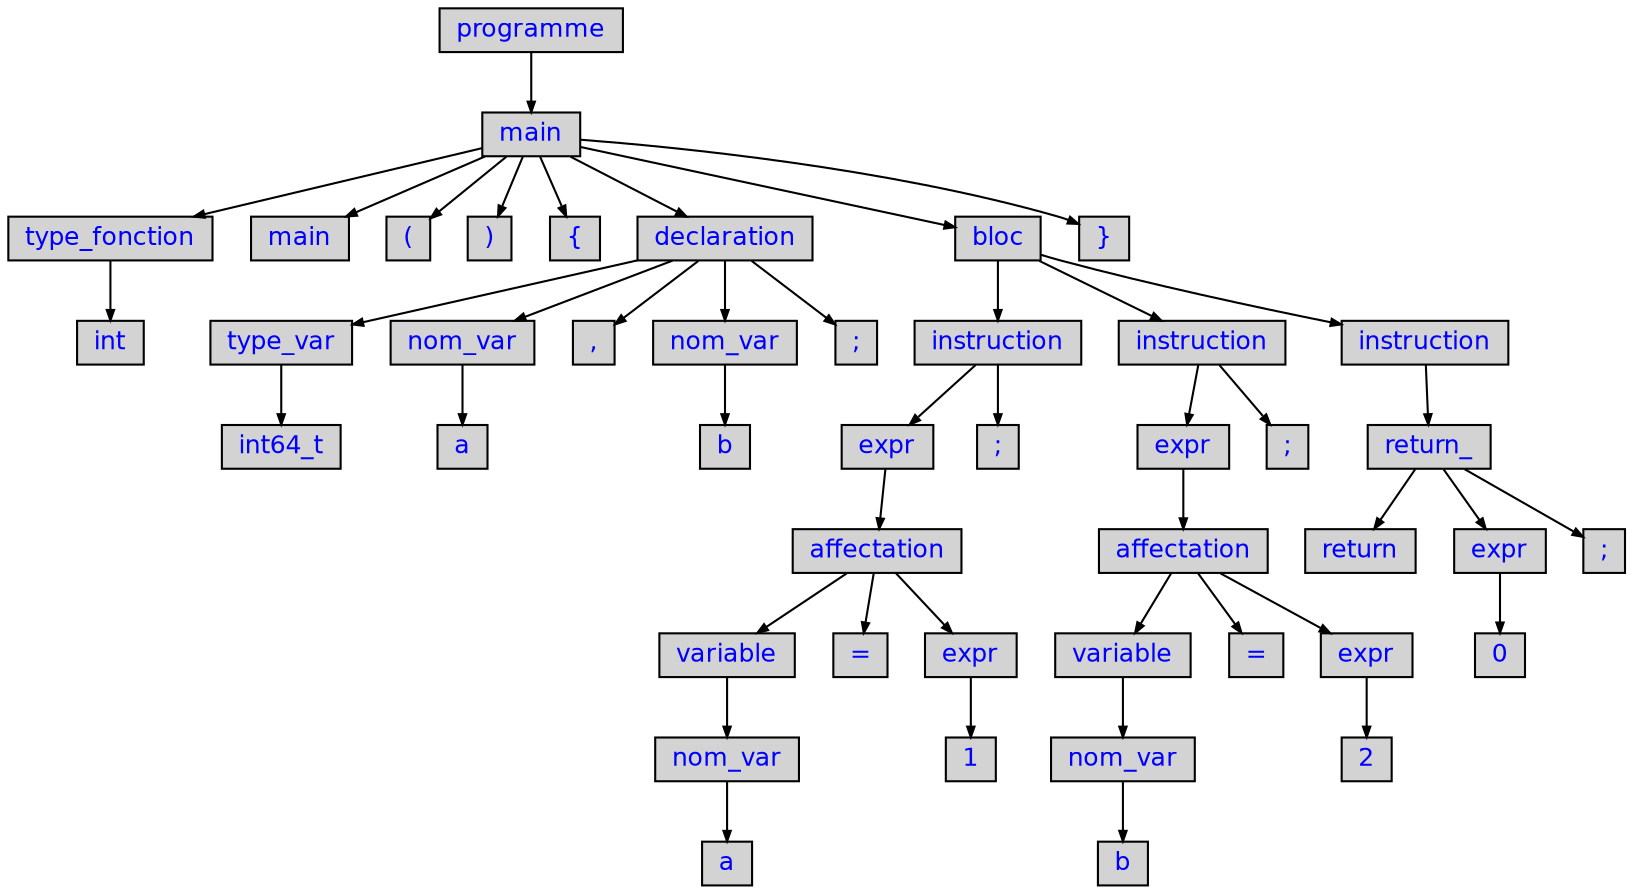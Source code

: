 digraph {
	ordering=out;
	ranksep=.4;
	node [shape=box, fixedsize=false, fontsize=12, fontname="Helvetica", fontcolor="blue"
		width=.25, height=.25, color="black", fillcolor="lightgrey", style="filled, solid"];
	edge [arrowsize=.5, color="black"]

	node0x1b186a0[label="programme"];
	node0x1b1a3c0[label="main"];
	node0x1b19840[label="type_fonction"];
	node0x1b1b360[label="int"]
	node0x1b1b120[label="main"]
	node0x1b1aec0[label="("]
	node0x1b1a420[label=")"]
	node0x1b18c30[label="{"]
	node0x1b1d0b0[label="declaration"];
	node0x1b1d340[label="type_var"];
	node0x1b198a0[label="int64_t"]
	node0x1b1d990[label="nom_var"];
	node0x1b1d400[label="a"]
	node0x1b23400[label=","]
	node0x1b1f4c0[label="nom_var"];
	node0x1b28ac0[label="b"]
	node0x1b1d4a0[label=";"]
	node0x1b205f0[label="bloc"];
	node0x1b2d070[label="instruction"];
	node0x1b1df10[label="expr"];
	node0x1b2c1d0[label="affectation"];
	node0x1b2f530[label="variable"];
	node0x1b2f4e0[label="nom_var"];
	node0x1b29ad0[label="a"]
	node0x1b24be0[label="="]
	node0x1b1fdf0[label="expr"];
	node0x1b1d310[label="1"]
	node0x1b367f0[label=";"]
	node0x1b40620[label="instruction"];
	node0x1b2f5a0[label="expr"];
	node0x1b40420[label="affectation"];
	node0x1b3b630[label="variable"];
	node0x1b3af60[label="nom_var"];
	node0x1b345f0[label="b"]
	node0x1b36180[label="="]
	node0x1b3aa90[label="expr"];
	node0x1b36830[label="2"]
	node0x1b36870[label=";"]
	node0x1b32e00[label="instruction"];
	node0x1b3b430[label="return_"];
	node0x1b368b0[label="return"]
	node0x1b38690[label="expr"];
	node0x1b2a820[label="0"]
	node0x1b3c700[label=";"]
	node0x1b3d2a0[label="}"]
	node0x1b186a0 -> node0x1b1a3c0;
	node0x1b1a3c0 -> node0x1b19840;
	node0x1b1a3c0 -> node0x1b1b120;
	node0x1b1a3c0 -> node0x1b1aec0;
	node0x1b1a3c0 -> node0x1b1a420;
	node0x1b1a3c0 -> node0x1b18c30;
	node0x1b1a3c0 -> node0x1b1d0b0;
	node0x1b1a3c0 -> node0x1b205f0;
	node0x1b1a3c0 -> node0x1b3d2a0;
	node0x1b19840 -> node0x1b1b360;
	node0x1b1d0b0 -> node0x1b1d340;
	node0x1b1d0b0 -> node0x1b1d990;
	node0x1b1d0b0 -> node0x1b23400;
	node0x1b1d0b0 -> node0x1b1f4c0;
	node0x1b1d0b0 -> node0x1b1d4a0;
	node0x1b1d340 -> node0x1b198a0;
	node0x1b1d990 -> node0x1b1d400;
	node0x1b1f4c0 -> node0x1b28ac0;
	node0x1b205f0 -> node0x1b2d070;
	node0x1b205f0 -> node0x1b40620;
	node0x1b205f0 -> node0x1b32e00;
	node0x1b2d070 -> node0x1b1df10;
	node0x1b2d070 -> node0x1b367f0;
	node0x1b1df10 -> node0x1b2c1d0;
	node0x1b2c1d0 -> node0x1b2f530;
	node0x1b2c1d0 -> node0x1b24be0;
	node0x1b2c1d0 -> node0x1b1fdf0;
	node0x1b2f530 -> node0x1b2f4e0;
	node0x1b2f4e0 -> node0x1b29ad0;
	node0x1b1fdf0 -> node0x1b1d310;
	node0x1b40620 -> node0x1b2f5a0;
	node0x1b40620 -> node0x1b36870;
	node0x1b2f5a0 -> node0x1b40420;
	node0x1b40420 -> node0x1b3b630;
	node0x1b40420 -> node0x1b36180;
	node0x1b40420 -> node0x1b3aa90;
	node0x1b3b630 -> node0x1b3af60;
	node0x1b3af60 -> node0x1b345f0;
	node0x1b3aa90 -> node0x1b36830;
	node0x1b32e00 -> node0x1b3b430;
	node0x1b3b430 -> node0x1b368b0;
	node0x1b3b430 -> node0x1b38690;
	node0x1b3b430 -> node0x1b3c700;
	node0x1b38690 -> node0x1b2a820;
}
